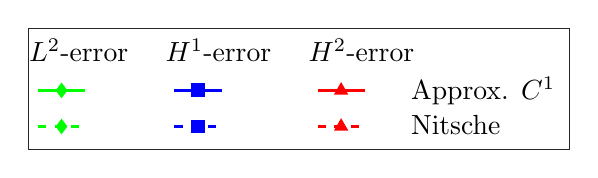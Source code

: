 \begin{tikzpicture}%
\begin{axis}[hide axis,xmin=0,xmax=1,ymin=0,ymax=0.4,mark options={solid},legend style={draw=white!15!black,legend cell align=left},transpose legend,legend columns=3,legend style={/tikz/every even column/.append style={column sep=0.5cm}}]%
\addlegendimage{empty legend}%
\addlegendentry{\hspace{-0.8cm}$L^2$-error}%
\addlegendimage{mark=diamond*,color=green,line width=1pt,solid}%
\addlegendentry{}%
\addlegendimage{mark=diamond*,color=green,line width=1pt,dashed}%
\addlegendentry{}%
\addlegendimage{empty legend}%
\addlegendentry{\hspace{-0.8cm}$H^1$-error}%
\addlegendimage{mark=square*,color=blue,line width=1pt,solid}%
\addlegendentry{}%
\addlegendimage{mark=square*,color=blue,line width=1pt,dashed}%
\addlegendentry{}%
\addlegendimage{empty legend}%
\addlegendentry{\hspace{-0.8cm}$H^2$-error}%
\addlegendimage{mark=triangle*,color=red,line width=1pt,solid}%
\addlegendentry{\hspace{+0.5cm}Approx. $C^1$}%
\addlegendimage{mark=triangle*,color=red,line width=1pt,dashed}%
\addlegendentry{\hspace{+0.5cm}Nitsche}%
\end{axis}%
\end{tikzpicture}%
